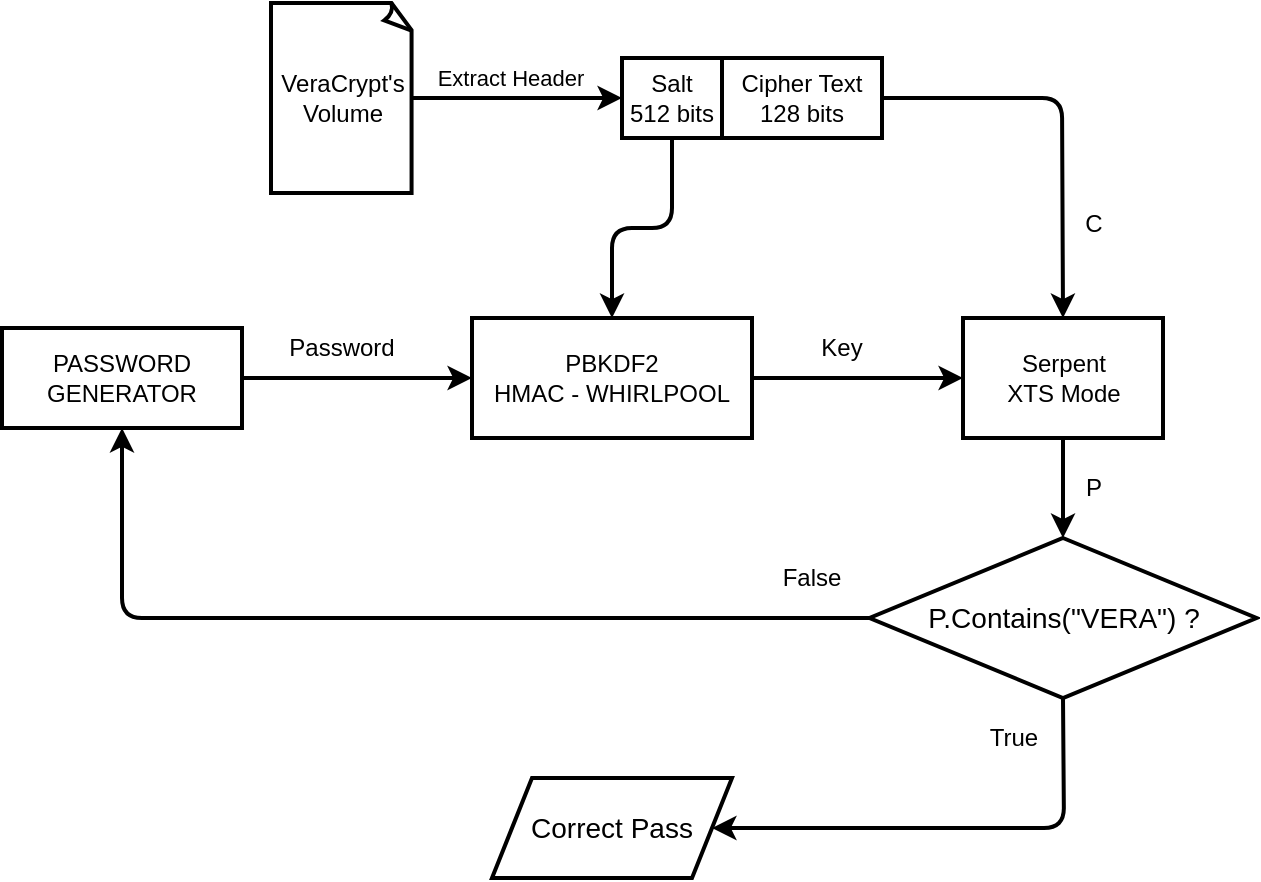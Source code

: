 <mxfile version="22.1.2" type="device">
  <diagram id="gt3lBvSoh7cNVAPEU_ak" name="FLOW">
    <mxGraphModel dx="1036" dy="654" grid="1" gridSize="10" guides="1" tooltips="1" connect="1" arrows="1" fold="1" page="1" pageScale="1" pageWidth="850" pageHeight="1100" math="0" shadow="0">
      <root>
        <mxCell id="0" />
        <mxCell id="1" parent="0" />
        <mxCell id="39" style="edgeStyle=none;html=1;entryX=0;entryY=0.5;entryDx=0;entryDy=0;strokeWidth=2;" parent="1" source="37" target="38" edge="1">
          <mxGeometry relative="1" as="geometry" />
        </mxCell>
        <mxCell id="37" value="PASSWORD&lt;br&gt;GENERATOR" style="rounded=0;whiteSpace=wrap;html=1;strokeWidth=2;glass=0;" parent="1" vertex="1">
          <mxGeometry x="120" y="415" width="120" height="50" as="geometry" />
        </mxCell>
        <mxCell id="41" style="edgeStyle=none;html=1;endArrow=classic;endFill=1;strokeWidth=2;entryX=0;entryY=0.5;entryDx=0;entryDy=0;" parent="1" source="38" edge="1" target="40">
          <mxGeometry relative="1" as="geometry">
            <mxPoint x="570" y="440" as="targetPoint" />
          </mxGeometry>
        </mxCell>
        <mxCell id="38" value="PBKDF2 &lt;br&gt;HMAC - WHIRLPOOL" style="rounded=0;whiteSpace=wrap;html=1;strokeWidth=2;" parent="1" vertex="1">
          <mxGeometry x="355" y="410" width="140" height="60" as="geometry" />
        </mxCell>
        <mxCell id="55" style="edgeStyle=none;html=1;entryX=0.5;entryY=0;entryDx=0;entryDy=0;strokeWidth=2;" parent="1" source="40" target="60" edge="1">
          <mxGeometry relative="1" as="geometry">
            <mxPoint x="650" y="525.662" as="targetPoint" />
            <Array as="points" />
          </mxGeometry>
        </mxCell>
        <mxCell id="40" value="Serpent&lt;br&gt;XTS Mode" style="rounded=0;whiteSpace=wrap;html=1;strokeWidth=2;" parent="1" vertex="1">
          <mxGeometry x="600.5" y="410" width="100" height="60" as="geometry" />
        </mxCell>
        <mxCell id="48" style="edgeStyle=none;html=1;entryX=0;entryY=0.5;entryDx=0;entryDy=0;exitX=1;exitY=0.5;exitDx=0;exitDy=0;exitPerimeter=0;strokeWidth=2;" parent="1" source="67" target="50" edge="1">
          <mxGeometry relative="1" as="geometry">
            <mxPoint x="290" y="307.5" as="targetPoint" />
            <mxPoint x="310" y="307.5" as="sourcePoint" />
          </mxGeometry>
        </mxCell>
        <mxCell id="77" value="Extract Header" style="edgeLabel;html=1;align=center;verticalAlign=middle;resizable=0;points=[];" parent="48" vertex="1" connectable="0">
          <mxGeometry x="-0.333" relative="1" as="geometry">
            <mxPoint x="13" y="-10" as="offset" />
          </mxGeometry>
        </mxCell>
        <mxCell id="oTycU4fjFZvGJYK4ItPz-80" style="edgeStyle=orthogonalEdgeStyle;rounded=1;orthogonalLoop=1;jettySize=auto;html=1;exitX=0.5;exitY=1;exitDx=0;exitDy=0;entryX=0.5;entryY=0;entryDx=0;entryDy=0;strokeWidth=2;" edge="1" parent="1" source="50" target="38">
          <mxGeometry relative="1" as="geometry" />
        </mxCell>
        <mxCell id="50" value="Salt&lt;br&gt;512 bits" style="rounded=0;whiteSpace=wrap;html=1;strokeWidth=2;" parent="1" vertex="1">
          <mxGeometry x="430" y="280" width="50" height="40" as="geometry" />
        </mxCell>
        <mxCell id="54" style="edgeStyle=none;html=1;entryX=0.5;entryY=0;entryDx=0;entryDy=0;strokeWidth=2;" parent="1" source="51" target="40" edge="1">
          <mxGeometry relative="1" as="geometry">
            <Array as="points">
              <mxPoint x="650" y="300" />
            </Array>
          </mxGeometry>
        </mxCell>
        <mxCell id="51" value="Cipher Text&lt;br&gt;128 bits" style="rounded=0;whiteSpace=wrap;html=1;strokeWidth=2;" parent="1" vertex="1">
          <mxGeometry x="480" y="280" width="80" height="40" as="geometry" />
        </mxCell>
        <mxCell id="64" style="edgeStyle=none;html=1;exitX=0.5;exitY=1;exitDx=0;exitDy=0;fontSize=14;strokeWidth=2;" parent="1" source="60" target="63" edge="1">
          <mxGeometry relative="1" as="geometry">
            <Array as="points">
              <mxPoint x="651" y="665" />
            </Array>
          </mxGeometry>
        </mxCell>
        <mxCell id="65" style="edgeStyle=none;html=1;fontSize=14;entryX=0.5;entryY=1;entryDx=0;entryDy=0;strokeWidth=2;" parent="1" source="60" target="37" edge="1">
          <mxGeometry relative="1" as="geometry">
            <mxPoint x="290" y="450" as="targetPoint" />
            <Array as="points">
              <mxPoint x="180" y="560" />
            </Array>
          </mxGeometry>
        </mxCell>
        <mxCell id="60" value="P.Contains(&quot;VERA&quot;) ?" style="rhombus;whiteSpace=wrap;html=1;fontSize=14;strokeWidth=2;" parent="1" vertex="1">
          <mxGeometry x="553.75" y="520" width="193.5" height="80" as="geometry" />
        </mxCell>
        <mxCell id="63" value="Correct Pass" style="shape=parallelogram;perimeter=parallelogramPerimeter;whiteSpace=wrap;html=1;fixedSize=1;fontSize=14;strokeWidth=2;" parent="1" vertex="1">
          <mxGeometry x="365" y="640" width="120" height="50" as="geometry" />
        </mxCell>
        <mxCell id="67" value="VeraCrypt&#39;s&lt;br&gt;Volume" style="whiteSpace=wrap;html=1;shape=mxgraph.basic.document;strokeWidth=2;" parent="1" vertex="1">
          <mxGeometry x="254.5" y="252.5" width="71" height="95" as="geometry" />
        </mxCell>
        <mxCell id="oTycU4fjFZvGJYK4ItPz-82" value="Password" style="text;html=1;strokeColor=none;fillColor=none;align=center;verticalAlign=middle;whiteSpace=wrap;rounded=0;" vertex="1" parent="1">
          <mxGeometry x="260" y="410" width="60" height="30" as="geometry" />
        </mxCell>
        <mxCell id="oTycU4fjFZvGJYK4ItPz-83" value="Key" style="text;html=1;strokeColor=none;fillColor=none;align=center;verticalAlign=middle;whiteSpace=wrap;rounded=0;" vertex="1" parent="1">
          <mxGeometry x="510" y="410" width="60" height="30" as="geometry" />
        </mxCell>
        <mxCell id="oTycU4fjFZvGJYK4ItPz-84" value="C" style="text;html=1;strokeColor=none;fillColor=none;align=center;verticalAlign=middle;whiteSpace=wrap;rounded=0;" vertex="1" parent="1">
          <mxGeometry x="650.5" y="347.5" width="29.5" height="30" as="geometry" />
        </mxCell>
        <mxCell id="oTycU4fjFZvGJYK4ItPz-85" value="P" style="text;html=1;strokeColor=none;fillColor=none;align=center;verticalAlign=middle;whiteSpace=wrap;rounded=0;" vertex="1" parent="1">
          <mxGeometry x="650.5" y="480" width="29.5" height="30" as="geometry" />
        </mxCell>
        <mxCell id="oTycU4fjFZvGJYK4ItPz-86" value="False" style="text;html=1;strokeColor=none;fillColor=none;align=center;verticalAlign=middle;whiteSpace=wrap;rounded=0;" vertex="1" parent="1">
          <mxGeometry x="500" y="520" width="50" height="40" as="geometry" />
        </mxCell>
        <mxCell id="oTycU4fjFZvGJYK4ItPz-88" value="True" style="text;html=1;strokeColor=none;fillColor=none;align=center;verticalAlign=middle;whiteSpace=wrap;rounded=0;" vertex="1" parent="1">
          <mxGeometry x="600.5" y="600" width="49.5" height="40" as="geometry" />
        </mxCell>
      </root>
    </mxGraphModel>
  </diagram>
</mxfile>
